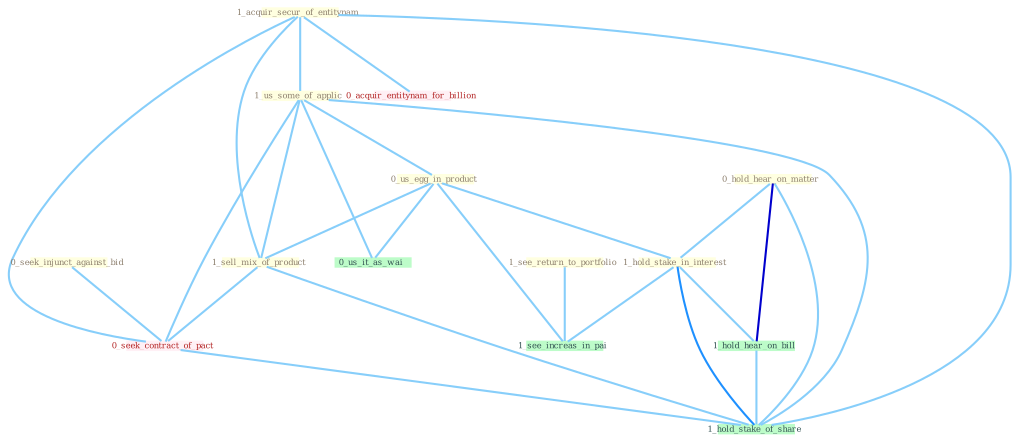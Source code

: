 Graph G{ 
    node
    [shape=polygon,style=filled,width=.5,height=.06,color="#BDFCC9",fixedsize=true,fontsize=4,
    fontcolor="#2f4f4f"];
    {node
    [color="#ffffe0", fontcolor="#8b7d6b"] "1_acquir_secur_of_entitynam " "1_us_some_of_applic " "0_us_egg_in_product " "0_seek_injunct_against_bid " "0_hold_hear_on_matter " "1_hold_stake_in_interest " "1_see_return_to_portfolio " "1_sell_mix_of_product "}
{node [color="#fff0f5", fontcolor="#b22222"] "0_seek_contract_of_pact " "0_acquir_entitynam_for_billion "}
edge [color="#B0E2FF"];

	"1_acquir_secur_of_entitynam " -- "1_us_some_of_applic " [w="1", color="#87cefa" ];
	"1_acquir_secur_of_entitynam " -- "1_sell_mix_of_product " [w="1", color="#87cefa" ];
	"1_acquir_secur_of_entitynam " -- "0_seek_contract_of_pact " [w="1", color="#87cefa" ];
	"1_acquir_secur_of_entitynam " -- "0_acquir_entitynam_for_billion " [w="1", color="#87cefa" ];
	"1_acquir_secur_of_entitynam " -- "1_hold_stake_of_share " [w="1", color="#87cefa" ];
	"1_us_some_of_applic " -- "0_us_egg_in_product " [w="1", color="#87cefa" ];
	"1_us_some_of_applic " -- "1_sell_mix_of_product " [w="1", color="#87cefa" ];
	"1_us_some_of_applic " -- "0_seek_contract_of_pact " [w="1", color="#87cefa" ];
	"1_us_some_of_applic " -- "0_us_it_as_wai " [w="1", color="#87cefa" ];
	"1_us_some_of_applic " -- "1_hold_stake_of_share " [w="1", color="#87cefa" ];
	"0_us_egg_in_product " -- "1_hold_stake_in_interest " [w="1", color="#87cefa" ];
	"0_us_egg_in_product " -- "1_sell_mix_of_product " [w="1", color="#87cefa" ];
	"0_us_egg_in_product " -- "0_us_it_as_wai " [w="1", color="#87cefa" ];
	"0_us_egg_in_product " -- "1_see_increas_in_pai " [w="1", color="#87cefa" ];
	"0_seek_injunct_against_bid " -- "0_seek_contract_of_pact " [w="1", color="#87cefa" ];
	"0_hold_hear_on_matter " -- "1_hold_stake_in_interest " [w="1", color="#87cefa" ];
	"0_hold_hear_on_matter " -- "1_hold_hear_on_bill " [w="3", color="#0000cd" , len=0.6];
	"0_hold_hear_on_matter " -- "1_hold_stake_of_share " [w="1", color="#87cefa" ];
	"1_hold_stake_in_interest " -- "1_see_increas_in_pai " [w="1", color="#87cefa" ];
	"1_hold_stake_in_interest " -- "1_hold_hear_on_bill " [w="1", color="#87cefa" ];
	"1_hold_stake_in_interest " -- "1_hold_stake_of_share " [w="2", color="#1e90ff" , len=0.8];
	"1_see_return_to_portfolio " -- "1_see_increas_in_pai " [w="1", color="#87cefa" ];
	"1_sell_mix_of_product " -- "0_seek_contract_of_pact " [w="1", color="#87cefa" ];
	"1_sell_mix_of_product " -- "1_hold_stake_of_share " [w="1", color="#87cefa" ];
	"0_seek_contract_of_pact " -- "1_hold_stake_of_share " [w="1", color="#87cefa" ];
	"1_hold_hear_on_bill " -- "1_hold_stake_of_share " [w="1", color="#87cefa" ];
}